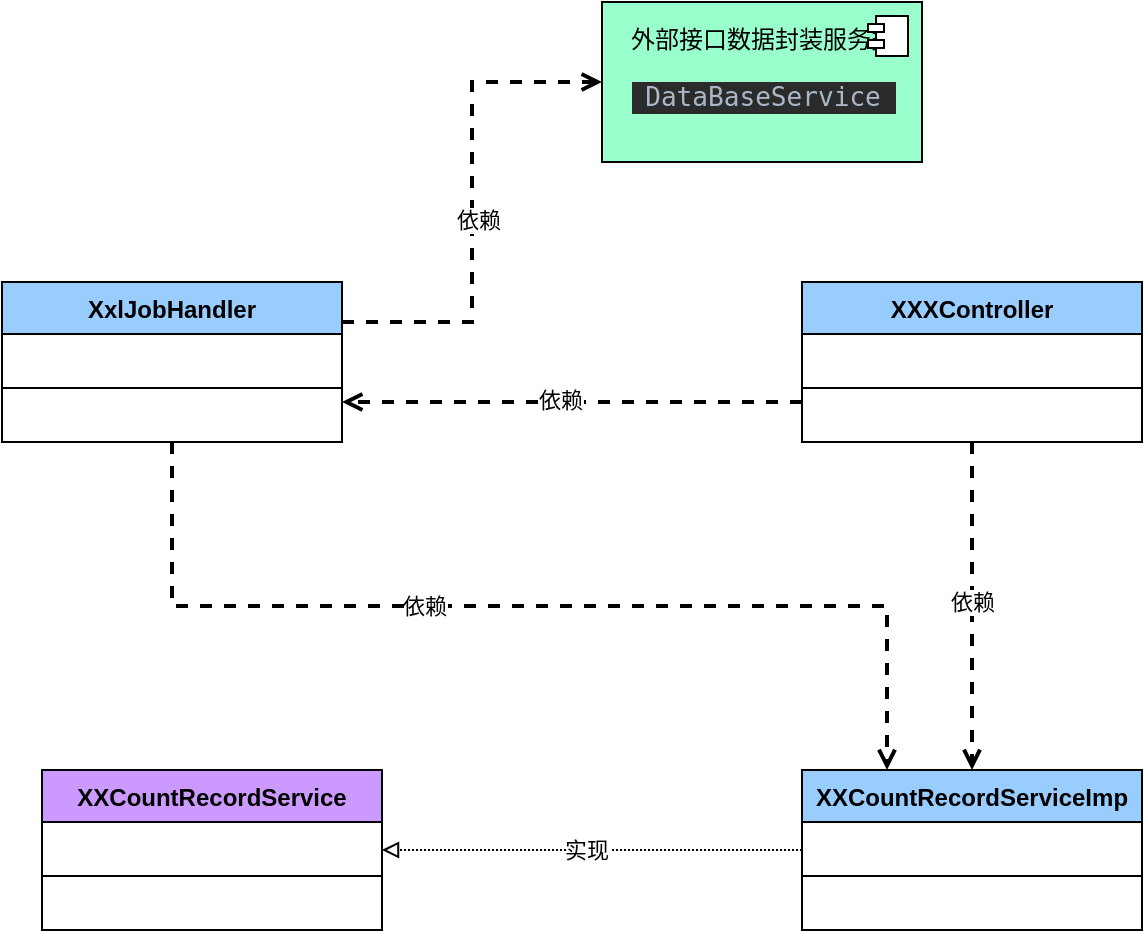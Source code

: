 <mxfile version="15.5.7" type="github">
  <diagram id="C5RBs43oDa-KdzZeNtuy" name="Page-1">
    <mxGraphModel dx="1718" dy="962" grid="1" gridSize="10" guides="1" tooltips="1" connect="1" arrows="1" fold="1" page="1" pageScale="1" pageWidth="827" pageHeight="1169" math="0" shadow="0">
      <root>
        <mxCell id="WIyWlLk6GJQsqaUBKTNV-0" />
        <mxCell id="WIyWlLk6GJQsqaUBKTNV-1" parent="WIyWlLk6GJQsqaUBKTNV-0" />
        <mxCell id="v11g9Wl9HMN_h8pVmfD1-22" style="edgeStyle=orthogonalEdgeStyle;rounded=0;orthogonalLoop=1;jettySize=auto;html=1;exitX=1;exitY=0.25;exitDx=0;exitDy=0;entryX=0;entryY=0.5;entryDx=0;entryDy=0;dashed=1;endArrow=open;endFill=0;strokeWidth=2;" edge="1" parent="WIyWlLk6GJQsqaUBKTNV-1" source="v11g9Wl9HMN_h8pVmfD1-0" target="v11g9Wl9HMN_h8pVmfD1-20">
          <mxGeometry relative="1" as="geometry" />
        </mxCell>
        <mxCell id="v11g9Wl9HMN_h8pVmfD1-23" value="依赖" style="edgeLabel;html=1;align=center;verticalAlign=middle;resizable=0;points=[];" vertex="1" connectable="0" parent="v11g9Wl9HMN_h8pVmfD1-22">
          <mxGeometry x="-0.07" y="-3" relative="1" as="geometry">
            <mxPoint as="offset" />
          </mxGeometry>
        </mxCell>
        <mxCell id="v11g9Wl9HMN_h8pVmfD1-28" style="edgeStyle=orthogonalEdgeStyle;rounded=0;orthogonalLoop=1;jettySize=auto;html=1;exitX=0.5;exitY=1;exitDx=0;exitDy=0;dashed=1;endArrow=open;endFill=0;strokeColor=default;strokeWidth=2;entryX=0.25;entryY=0;entryDx=0;entryDy=0;" edge="1" parent="WIyWlLk6GJQsqaUBKTNV-1" source="v11g9Wl9HMN_h8pVmfD1-0" target="v11g9Wl9HMN_h8pVmfD1-11">
          <mxGeometry relative="1" as="geometry">
            <mxPoint x="520" y="500" as="targetPoint" />
          </mxGeometry>
        </mxCell>
        <mxCell id="v11g9Wl9HMN_h8pVmfD1-29" value="依赖" style="edgeLabel;html=1;align=center;verticalAlign=middle;resizable=0;points=[];" vertex="1" connectable="0" parent="v11g9Wl9HMN_h8pVmfD1-28">
          <mxGeometry x="-0.204" y="-1" relative="1" as="geometry">
            <mxPoint y="-1" as="offset" />
          </mxGeometry>
        </mxCell>
        <mxCell id="v11g9Wl9HMN_h8pVmfD1-0" value="XxlJobHandler" style="swimlane;fontStyle=1;align=center;verticalAlign=top;childLayout=stackLayout;horizontal=1;startSize=26;horizontalStack=0;resizeParent=1;resizeParentMax=0;resizeLast=0;collapsible=1;marginBottom=0;fillColor=#99CCFF;" vertex="1" parent="WIyWlLk6GJQsqaUBKTNV-1">
          <mxGeometry x="80" y="260" width="170" height="80" as="geometry">
            <mxRectangle x="120" y="270" width="120" height="26" as="alternateBounds" />
          </mxGeometry>
        </mxCell>
        <mxCell id="v11g9Wl9HMN_h8pVmfD1-2" value="" style="line;strokeWidth=1;fillColor=#FFCCFF;align=left;verticalAlign=middle;spacingTop=-1;spacingLeft=3;spacingRight=3;rotatable=0;labelPosition=right;points=[];portConstraint=eastwest;" vertex="1" parent="v11g9Wl9HMN_h8pVmfD1-0">
          <mxGeometry y="26" width="170" height="54" as="geometry" />
        </mxCell>
        <mxCell id="v11g9Wl9HMN_h8pVmfD1-10" style="edgeStyle=orthogonalEdgeStyle;rounded=0;orthogonalLoop=1;jettySize=auto;html=1;dashed=1;endArrow=open;endFill=0;entryX=1;entryY=0.75;entryDx=0;entryDy=0;strokeColor=default;strokeWidth=2;" edge="1" parent="WIyWlLk6GJQsqaUBKTNV-1" source="v11g9Wl9HMN_h8pVmfD1-14" target="v11g9Wl9HMN_h8pVmfD1-0">
          <mxGeometry relative="1" as="geometry">
            <mxPoint x="460" y="330" as="sourcePoint" />
            <mxPoint x="280" y="330" as="targetPoint" />
            <Array as="points">
              <mxPoint x="420" y="320" />
              <mxPoint x="420" y="320" />
            </Array>
          </mxGeometry>
        </mxCell>
        <mxCell id="v11g9Wl9HMN_h8pVmfD1-15" value="依赖" style="edgeLabel;html=1;align=center;verticalAlign=middle;resizable=0;points=[];" vertex="1" connectable="0" parent="v11g9Wl9HMN_h8pVmfD1-10">
          <mxGeometry x="0.057" y="-1" relative="1" as="geometry">
            <mxPoint as="offset" />
          </mxGeometry>
        </mxCell>
        <mxCell id="v11g9Wl9HMN_h8pVmfD1-24" style="edgeStyle=orthogonalEdgeStyle;rounded=0;orthogonalLoop=1;jettySize=auto;html=1;exitX=0;exitY=0.5;exitDx=0;exitDy=0;entryX=1;entryY=0.5;entryDx=0;entryDy=0;dashed=1;endArrow=block;endFill=0;strokeColor=default;strokeWidth=1;dashPattern=1 1;" edge="1" parent="WIyWlLk6GJQsqaUBKTNV-1" source="v11g9Wl9HMN_h8pVmfD1-11" target="v11g9Wl9HMN_h8pVmfD1-16">
          <mxGeometry relative="1" as="geometry">
            <Array as="points">
              <mxPoint x="360" y="544" />
              <mxPoint x="360" y="544" />
            </Array>
          </mxGeometry>
        </mxCell>
        <mxCell id="v11g9Wl9HMN_h8pVmfD1-25" value="实现" style="edgeLabel;html=1;align=center;verticalAlign=middle;resizable=0;points=[];" vertex="1" connectable="0" parent="v11g9Wl9HMN_h8pVmfD1-24">
          <mxGeometry x="0.218" y="1" relative="1" as="geometry">
            <mxPoint x="20" y="-1" as="offset" />
          </mxGeometry>
        </mxCell>
        <mxCell id="v11g9Wl9HMN_h8pVmfD1-11" value="XXCountRecordServiceImp&#xa;" style="swimlane;fontStyle=1;align=center;verticalAlign=top;childLayout=stackLayout;horizontal=1;startSize=26;horizontalStack=0;resizeParent=1;resizeParentMax=0;resizeLast=0;collapsible=1;marginBottom=0;fillColor=#99CCFF;" vertex="1" parent="WIyWlLk6GJQsqaUBKTNV-1">
          <mxGeometry x="480" y="504" width="170" height="80" as="geometry">
            <mxRectangle x="120" y="270" width="120" height="26" as="alternateBounds" />
          </mxGeometry>
        </mxCell>
        <mxCell id="v11g9Wl9HMN_h8pVmfD1-12" value="" style="line;strokeWidth=1;fillColor=none;align=left;verticalAlign=middle;spacingTop=-1;spacingLeft=3;spacingRight=3;rotatable=0;labelPosition=right;points=[];portConstraint=eastwest;" vertex="1" parent="v11g9Wl9HMN_h8pVmfD1-11">
          <mxGeometry y="26" width="170" height="54" as="geometry" />
        </mxCell>
        <mxCell id="v11g9Wl9HMN_h8pVmfD1-26" style="edgeStyle=orthogonalEdgeStyle;rounded=0;orthogonalLoop=1;jettySize=auto;html=1;exitX=0.5;exitY=1;exitDx=0;exitDy=0;dashed=1;endArrow=open;endFill=0;strokeColor=default;strokeWidth=2;" edge="1" parent="WIyWlLk6GJQsqaUBKTNV-1" source="v11g9Wl9HMN_h8pVmfD1-13" target="v11g9Wl9HMN_h8pVmfD1-11">
          <mxGeometry relative="1" as="geometry" />
        </mxCell>
        <mxCell id="v11g9Wl9HMN_h8pVmfD1-27" value="依赖" style="edgeLabel;html=1;align=center;verticalAlign=middle;resizable=0;points=[];" vertex="1" connectable="0" parent="v11g9Wl9HMN_h8pVmfD1-26">
          <mxGeometry x="-0.171" y="3" relative="1" as="geometry">
            <mxPoint x="-3" y="12" as="offset" />
          </mxGeometry>
        </mxCell>
        <mxCell id="v11g9Wl9HMN_h8pVmfD1-13" value="XXXController&#xa;" style="swimlane;fontStyle=1;align=center;verticalAlign=top;childLayout=stackLayout;horizontal=1;startSize=26;horizontalStack=0;resizeParent=1;resizeParentMax=0;resizeLast=0;collapsible=1;marginBottom=0;fillColor=#99CCFF;" vertex="1" parent="WIyWlLk6GJQsqaUBKTNV-1">
          <mxGeometry x="480" y="260" width="170" height="80" as="geometry">
            <mxRectangle x="120" y="270" width="120" height="26" as="alternateBounds" />
          </mxGeometry>
        </mxCell>
        <mxCell id="v11g9Wl9HMN_h8pVmfD1-14" value="" style="line;strokeWidth=1;fillColor=none;align=left;verticalAlign=middle;spacingTop=-1;spacingLeft=3;spacingRight=3;rotatable=0;labelPosition=right;points=[];portConstraint=eastwest;" vertex="1" parent="v11g9Wl9HMN_h8pVmfD1-13">
          <mxGeometry y="26" width="170" height="54" as="geometry" />
        </mxCell>
        <mxCell id="v11g9Wl9HMN_h8pVmfD1-16" value="XXCountRecordService&#xa;" style="swimlane;fontStyle=1;align=center;verticalAlign=top;childLayout=stackLayout;horizontal=1;startSize=26;horizontalStack=0;resizeParent=1;resizeParentMax=0;resizeLast=0;collapsible=1;marginBottom=0;fillColor=#CC99FF;" vertex="1" parent="WIyWlLk6GJQsqaUBKTNV-1">
          <mxGeometry x="100" y="504" width="170" height="80" as="geometry">
            <mxRectangle x="120" y="270" width="120" height="26" as="alternateBounds" />
          </mxGeometry>
        </mxCell>
        <mxCell id="v11g9Wl9HMN_h8pVmfD1-17" value="" style="line;strokeWidth=1;fillColor=none;align=left;verticalAlign=middle;spacingTop=-1;spacingLeft=3;spacingRight=3;rotatable=0;labelPosition=right;points=[];portConstraint=eastwest;" vertex="1" parent="v11g9Wl9HMN_h8pVmfD1-16">
          <mxGeometry y="26" width="170" height="54" as="geometry" />
        </mxCell>
        <mxCell id="v11g9Wl9HMN_h8pVmfD1-20" value="外部接口数据封装服务类&lt;br&gt;&lt;pre style=&quot;background-color: #2b2b2b ; color: #a9b7c6 ; font-family: &amp;#34;jetbrains mono&amp;#34; , monospace ; font-size: 9.8pt&quot;&gt;DataBaseService&lt;/pre&gt;" style="html=1;dropTarget=0;fillColor=#99FFCC;" vertex="1" parent="WIyWlLk6GJQsqaUBKTNV-1">
          <mxGeometry x="380" y="120" width="160" height="80" as="geometry" />
        </mxCell>
        <mxCell id="v11g9Wl9HMN_h8pVmfD1-21" value="" style="shape=module;jettyWidth=8;jettyHeight=4;" vertex="1" parent="v11g9Wl9HMN_h8pVmfD1-20">
          <mxGeometry x="1" width="20" height="20" relative="1" as="geometry">
            <mxPoint x="-27" y="7" as="offset" />
          </mxGeometry>
        </mxCell>
      </root>
    </mxGraphModel>
  </diagram>
</mxfile>
